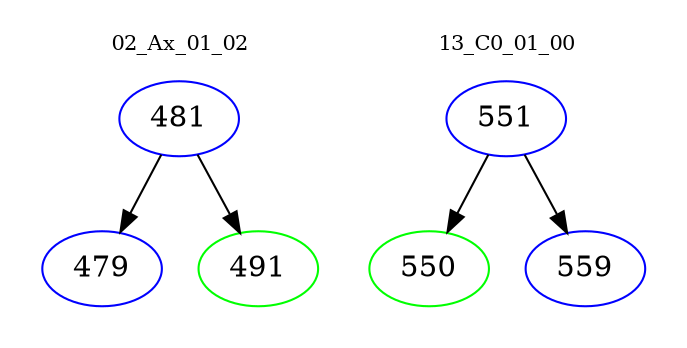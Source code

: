 digraph{
subgraph cluster_0 {
color = white
label = "02_Ax_01_02";
fontsize=10;
T0_481 [label="481", color="blue"]
T0_481 -> T0_479 [color="black"]
T0_479 [label="479", color="blue"]
T0_481 -> T0_491 [color="black"]
T0_491 [label="491", color="green"]
}
subgraph cluster_1 {
color = white
label = "13_C0_01_00";
fontsize=10;
T1_551 [label="551", color="blue"]
T1_551 -> T1_550 [color="black"]
T1_550 [label="550", color="green"]
T1_551 -> T1_559 [color="black"]
T1_559 [label="559", color="blue"]
}
}
